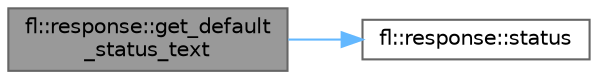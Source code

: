 digraph "fl::response::get_default_status_text"
{
 // INTERACTIVE_SVG=YES
 // LATEX_PDF_SIZE
  bgcolor="transparent";
  edge [fontname=Helvetica,fontsize=10,labelfontname=Helvetica,labelfontsize=10];
  node [fontname=Helvetica,fontsize=10,shape=box,height=0.2,width=0.4];
  rankdir="LR";
  Node1 [id="Node000001",label="fl::response::get_default\l_status_text",height=0.2,width=0.4,color="gray40", fillcolor="grey60", style="filled", fontcolor="black",tooltip=" "];
  Node1 -> Node2 [id="edge1_Node000001_Node000002",color="steelblue1",style="solid",tooltip=" "];
  Node2 [id="Node000002",label="fl::response::status",height=0.2,width=0.4,color="grey40", fillcolor="white", style="filled",URL="$d5/d4b/classfl_1_1response_ab0dfb2ce40390826ab23a0447ba348a3.html#ab0dfb2ce40390826ab23a0447ba348a3",tooltip="HTTP status code (like JavaScript response.status)"];
}
